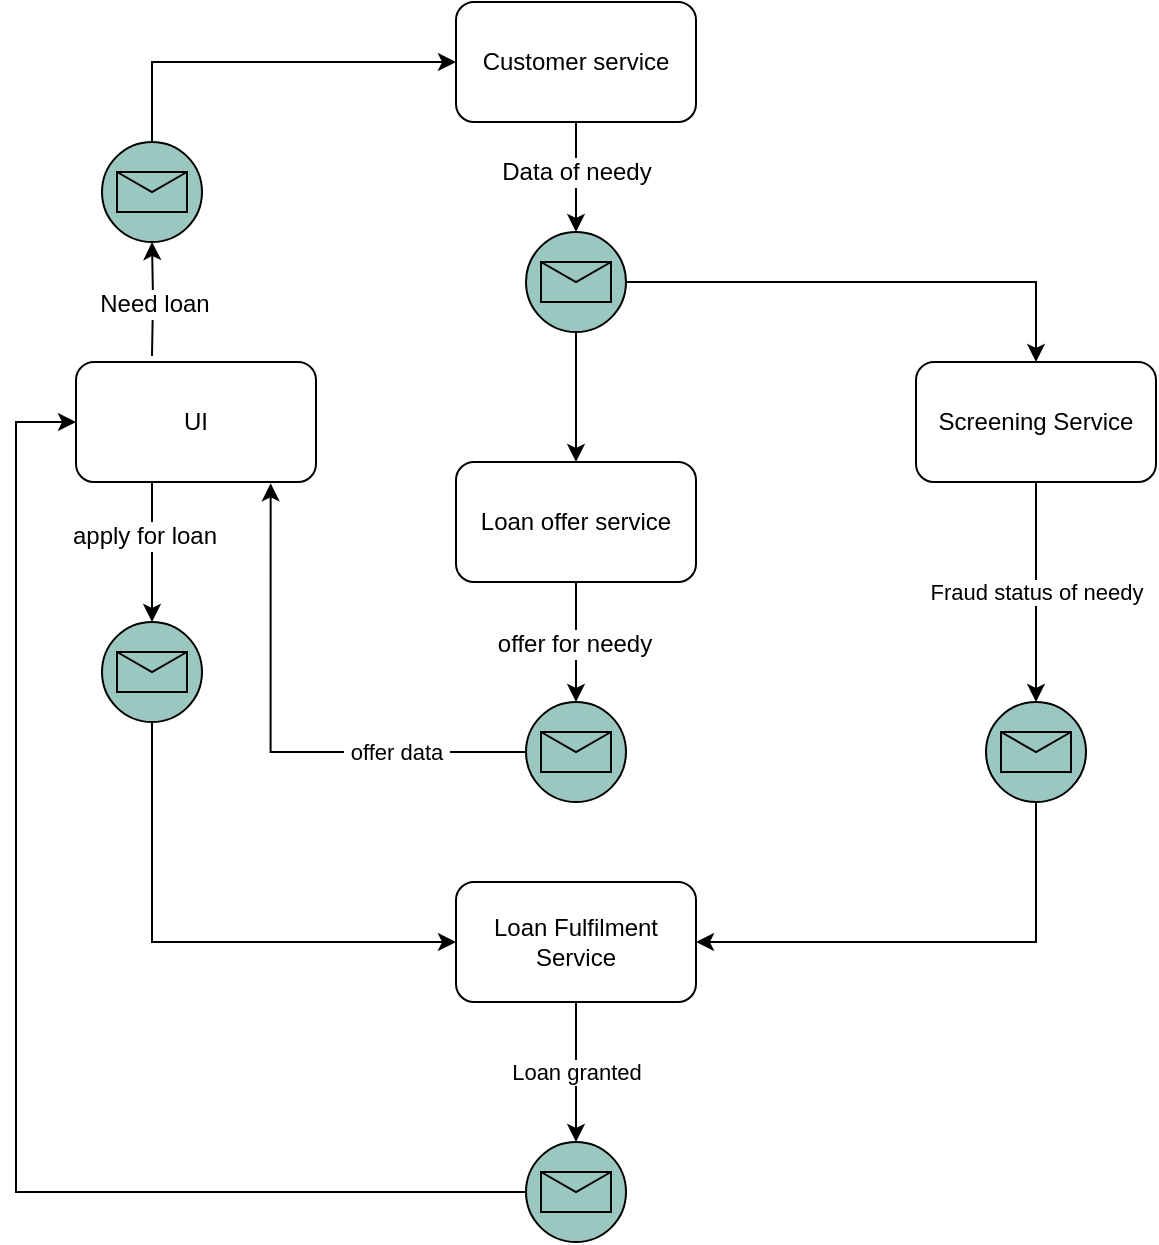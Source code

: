 <mxfile version="10.8.4" type="device"><diagram id="6cfzie3O8-5lJGpAKxsc" name="Page-1"><mxGraphModel dx="838" dy="456" grid="1" gridSize="10" guides="1" tooltips="1" connect="1" arrows="1" fold="1" page="1" pageScale="1" pageWidth="1654" pageHeight="2336" math="0" shadow="0"><root><mxCell id="0"/><mxCell id="1" parent="0"/><mxCell id="0a_H2g3-T7nbhhmjOLjq-14" style="edgeStyle=orthogonalEdgeStyle;rounded=0;orthogonalLoop=1;jettySize=auto;html=1;entryX=0.5;entryY=0;entryDx=0;entryDy=0;" edge="1" parent="1" source="0a_H2g3-T7nbhhmjOLjq-1" target="0a_H2g3-T7nbhhmjOLjq-13"><mxGeometry relative="1" as="geometry"/></mxCell><mxCell id="0a_H2g3-T7nbhhmjOLjq-15" value="Data of needy" style="text;html=1;resizable=0;points=[];align=center;verticalAlign=middle;labelBackgroundColor=#ffffff;" vertex="1" connectable="0" parent="0a_H2g3-T7nbhhmjOLjq-14"><mxGeometry x="-0.091" relative="1" as="geometry"><mxPoint as="offset"/></mxGeometry></mxCell><mxCell id="0a_H2g3-T7nbhhmjOLjq-1" value="Customer service" style="rounded=1;whiteSpace=wrap;html=1;" vertex="1" parent="1"><mxGeometry x="240" y="40" width="120" height="60" as="geometry"/></mxCell><mxCell id="0a_H2g3-T7nbhhmjOLjq-9" style="edgeStyle=orthogonalEdgeStyle;rounded=0;orthogonalLoop=1;jettySize=auto;html=1;entryX=0.5;entryY=1;entryDx=0;entryDy=0;" edge="1" parent="1" target="0a_H2g3-T7nbhhmjOLjq-8"><mxGeometry relative="1" as="geometry"><mxPoint x="88" y="217" as="sourcePoint"/></mxGeometry></mxCell><mxCell id="0a_H2g3-T7nbhhmjOLjq-10" value="Need loan" style="text;html=1;resizable=0;points=[];align=center;verticalAlign=middle;labelBackgroundColor=#ffffff;" vertex="1" connectable="0" parent="0a_H2g3-T7nbhhmjOLjq-9"><mxGeometry x="-0.088" relative="1" as="geometry"><mxPoint as="offset"/></mxGeometry></mxCell><mxCell id="0a_H2g3-T7nbhhmjOLjq-27" style="edgeStyle=orthogonalEdgeStyle;rounded=0;orthogonalLoop=1;jettySize=auto;html=1;" edge="1" parent="1" source="0a_H2g3-T7nbhhmjOLjq-2" target="0a_H2g3-T7nbhhmjOLjq-26"><mxGeometry relative="1" as="geometry"><Array as="points"><mxPoint x="88" y="300"/><mxPoint x="88" y="300"/></Array></mxGeometry></mxCell><mxCell id="0a_H2g3-T7nbhhmjOLjq-28" value="apply for loan" style="text;html=1;resizable=0;points=[];align=center;verticalAlign=middle;labelBackgroundColor=#ffffff;" vertex="1" connectable="0" parent="0a_H2g3-T7nbhhmjOLjq-27"><mxGeometry x="-0.238" y="-4" relative="1" as="geometry"><mxPoint as="offset"/></mxGeometry></mxCell><mxCell id="0a_H2g3-T7nbhhmjOLjq-2" value="UI" style="rounded=1;whiteSpace=wrap;html=1;" vertex="1" parent="1"><mxGeometry x="50" y="220" width="120" height="60" as="geometry"/></mxCell><mxCell id="0a_H2g3-T7nbhhmjOLjq-21" value="" style="edgeStyle=orthogonalEdgeStyle;rounded=0;orthogonalLoop=1;jettySize=auto;html=1;" edge="1" parent="1" source="0a_H2g3-T7nbhhmjOLjq-3" target="0a_H2g3-T7nbhhmjOLjq-20"><mxGeometry relative="1" as="geometry"/></mxCell><mxCell id="0a_H2g3-T7nbhhmjOLjq-22" value="offer for needy" style="text;html=1;resizable=0;points=[];align=center;verticalAlign=middle;labelBackgroundColor=#ffffff;" vertex="1" connectable="0" parent="0a_H2g3-T7nbhhmjOLjq-21"><mxGeometry x="0.033" y="-1" relative="1" as="geometry"><mxPoint as="offset"/></mxGeometry></mxCell><mxCell id="0a_H2g3-T7nbhhmjOLjq-3" value="Loan offer service" style="rounded=1;whiteSpace=wrap;html=1;" vertex="1" parent="1"><mxGeometry x="240" y="270" width="120" height="60" as="geometry"/></mxCell><mxCell id="0a_H2g3-T7nbhhmjOLjq-24" value="Fraud status of needy" style="edgeStyle=orthogonalEdgeStyle;rounded=0;orthogonalLoop=1;jettySize=auto;html=1;" edge="1" parent="1" source="0a_H2g3-T7nbhhmjOLjq-4" target="0a_H2g3-T7nbhhmjOLjq-23"><mxGeometry relative="1" as="geometry"/></mxCell><mxCell id="0a_H2g3-T7nbhhmjOLjq-4" value="Screening Service" style="rounded=1;whiteSpace=wrap;html=1;" vertex="1" parent="1"><mxGeometry x="470" y="220" width="120" height="60" as="geometry"/></mxCell><mxCell id="0a_H2g3-T7nbhhmjOLjq-32" value="Loan granted" style="edgeStyle=orthogonalEdgeStyle;rounded=0;orthogonalLoop=1;jettySize=auto;html=1;" edge="1" parent="1" source="0a_H2g3-T7nbhhmjOLjq-5" target="0a_H2g3-T7nbhhmjOLjq-31"><mxGeometry relative="1" as="geometry"/></mxCell><mxCell id="0a_H2g3-T7nbhhmjOLjq-5" value="Loan Fulfilment &lt;br&gt;Service" style="rounded=1;whiteSpace=wrap;html=1;" vertex="1" parent="1"><mxGeometry x="240" y="480" width="120" height="60" as="geometry"/></mxCell><mxCell id="0a_H2g3-T7nbhhmjOLjq-12" style="edgeStyle=orthogonalEdgeStyle;rounded=0;orthogonalLoop=1;jettySize=auto;html=1;entryX=0;entryY=0.5;entryDx=0;entryDy=0;exitX=0.5;exitY=0;exitDx=0;exitDy=0;" edge="1" parent="1" source="0a_H2g3-T7nbhhmjOLjq-8" target="0a_H2g3-T7nbhhmjOLjq-1"><mxGeometry relative="1" as="geometry"/></mxCell><mxCell id="0a_H2g3-T7nbhhmjOLjq-8" value="" style="shape=mxgraph.bpmn.shape;html=1;verticalLabelPosition=bottom;labelBackgroundColor=#ffffff;verticalAlign=top;align=center;perimeter=ellipsePerimeter;outlineConnect=0;outline=standard;symbol=message;fillColor=#9AC7BF;" vertex="1" parent="1"><mxGeometry x="63" y="110" width="50" height="50" as="geometry"/></mxCell><mxCell id="0a_H2g3-T7nbhhmjOLjq-18" value="" style="edgeStyle=orthogonalEdgeStyle;rounded=0;orthogonalLoop=1;jettySize=auto;html=1;" edge="1" parent="1" source="0a_H2g3-T7nbhhmjOLjq-13" target="0a_H2g3-T7nbhhmjOLjq-3"><mxGeometry relative="1" as="geometry"/></mxCell><mxCell id="0a_H2g3-T7nbhhmjOLjq-19" style="edgeStyle=orthogonalEdgeStyle;rounded=0;orthogonalLoop=1;jettySize=auto;html=1;" edge="1" parent="1" source="0a_H2g3-T7nbhhmjOLjq-13"><mxGeometry relative="1" as="geometry"><mxPoint x="530" y="220" as="targetPoint"/><Array as="points"><mxPoint x="530" y="180"/></Array></mxGeometry></mxCell><mxCell id="0a_H2g3-T7nbhhmjOLjq-13" value="" style="shape=mxgraph.bpmn.shape;html=1;verticalLabelPosition=bottom;labelBackgroundColor=#ffffff;verticalAlign=top;align=center;perimeter=ellipsePerimeter;outlineConnect=0;outline=standard;symbol=message;fillColor=#9AC7BF;" vertex="1" parent="1"><mxGeometry x="275" y="155" width="50" height="50" as="geometry"/></mxCell><mxCell id="0a_H2g3-T7nbhhmjOLjq-25" value="&amp;nbsp;offer data&amp;nbsp;" style="edgeStyle=orthogonalEdgeStyle;rounded=0;orthogonalLoop=1;jettySize=auto;html=1;entryX=0.811;entryY=1.011;entryDx=0;entryDy=0;entryPerimeter=0;" edge="1" parent="1" source="0a_H2g3-T7nbhhmjOLjq-20" target="0a_H2g3-T7nbhhmjOLjq-2"><mxGeometry x="-0.504" relative="1" as="geometry"><mxPoint as="offset"/></mxGeometry></mxCell><mxCell id="0a_H2g3-T7nbhhmjOLjq-20" value="" style="shape=mxgraph.bpmn.shape;html=1;verticalLabelPosition=bottom;labelBackgroundColor=#ffffff;verticalAlign=top;align=center;perimeter=ellipsePerimeter;outlineConnect=0;outline=standard;symbol=message;fillColor=#9AC7BF;" vertex="1" parent="1"><mxGeometry x="275" y="390" width="50" height="50" as="geometry"/></mxCell><mxCell id="0a_H2g3-T7nbhhmjOLjq-30" style="edgeStyle=orthogonalEdgeStyle;rounded=0;orthogonalLoop=1;jettySize=auto;html=1;entryX=1;entryY=0.5;entryDx=0;entryDy=0;exitX=0.5;exitY=1;exitDx=0;exitDy=0;" edge="1" parent="1" source="0a_H2g3-T7nbhhmjOLjq-23" target="0a_H2g3-T7nbhhmjOLjq-5"><mxGeometry relative="1" as="geometry"/></mxCell><mxCell id="0a_H2g3-T7nbhhmjOLjq-23" value="" style="shape=mxgraph.bpmn.shape;html=1;verticalLabelPosition=bottom;labelBackgroundColor=#ffffff;verticalAlign=top;align=center;perimeter=ellipsePerimeter;outlineConnect=0;outline=standard;symbol=message;fillColor=#9AC7BF;" vertex="1" parent="1"><mxGeometry x="505" y="390" width="50" height="50" as="geometry"/></mxCell><mxCell id="0a_H2g3-T7nbhhmjOLjq-29" style="edgeStyle=orthogonalEdgeStyle;rounded=0;orthogonalLoop=1;jettySize=auto;html=1;entryX=0;entryY=0.5;entryDx=0;entryDy=0;exitX=0.5;exitY=1;exitDx=0;exitDy=0;" edge="1" parent="1" source="0a_H2g3-T7nbhhmjOLjq-26" target="0a_H2g3-T7nbhhmjOLjq-5"><mxGeometry relative="1" as="geometry"/></mxCell><mxCell id="0a_H2g3-T7nbhhmjOLjq-26" value="" style="shape=mxgraph.bpmn.shape;html=1;verticalLabelPosition=bottom;labelBackgroundColor=#ffffff;verticalAlign=top;align=center;perimeter=ellipsePerimeter;outlineConnect=0;outline=standard;symbol=message;fillColor=#9AC7BF;" vertex="1" parent="1"><mxGeometry x="63" y="350" width="50" height="50" as="geometry"/></mxCell><mxCell id="0a_H2g3-T7nbhhmjOLjq-33" style="edgeStyle=orthogonalEdgeStyle;rounded=0;orthogonalLoop=1;jettySize=auto;html=1;entryX=0;entryY=0.5;entryDx=0;entryDy=0;" edge="1" parent="1" source="0a_H2g3-T7nbhhmjOLjq-31" target="0a_H2g3-T7nbhhmjOLjq-2"><mxGeometry relative="1" as="geometry"><mxPoint x="40" y="260" as="targetPoint"/><Array as="points"><mxPoint x="20" y="635"/><mxPoint x="20" y="250"/></Array></mxGeometry></mxCell><mxCell id="0a_H2g3-T7nbhhmjOLjq-31" value="" style="shape=mxgraph.bpmn.shape;html=1;verticalLabelPosition=bottom;labelBackgroundColor=#ffffff;verticalAlign=top;align=center;perimeter=ellipsePerimeter;outlineConnect=0;outline=standard;symbol=message;fillColor=#9AC7BF;" vertex="1" parent="1"><mxGeometry x="275" y="610" width="50" height="50" as="geometry"/></mxCell></root></mxGraphModel></diagram></mxfile>